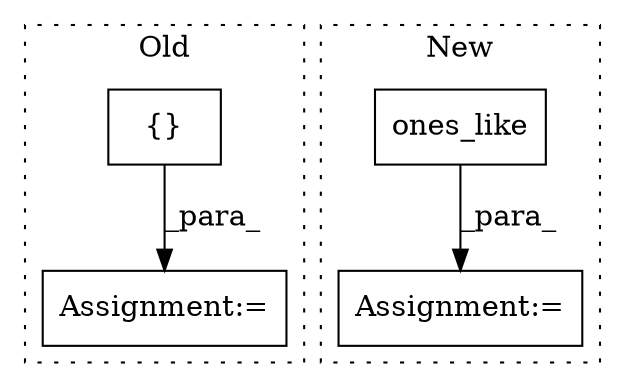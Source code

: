 digraph G {
subgraph cluster0 {
1 [label="{}" a="4" s="2206,2224" l="1,1" shape="box"];
4 [label="Assignment:=" a="7" s="2186" l="2" shape="box"];
label = "Old";
style="dotted";
}
subgraph cluster1 {
2 [label="ones_like" a="32" s="2167,2241" l="10,1" shape="box"];
3 [label="Assignment:=" a="7" s="2545" l="2" shape="box"];
label = "New";
style="dotted";
}
1 -> 4 [label="_para_"];
2 -> 3 [label="_para_"];
}